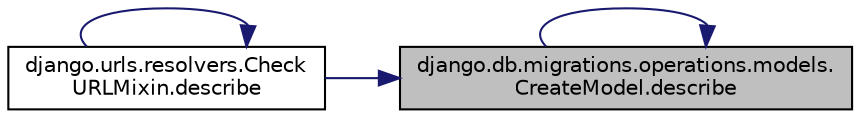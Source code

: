digraph "django.db.migrations.operations.models.CreateModel.describe"
{
 // LATEX_PDF_SIZE
  edge [fontname="Helvetica",fontsize="10",labelfontname="Helvetica",labelfontsize="10"];
  node [fontname="Helvetica",fontsize="10",shape=record];
  rankdir="RL";
  Node1 [label="django.db.migrations.operations.models.\lCreateModel.describe",height=0.2,width=0.4,color="black", fillcolor="grey75", style="filled", fontcolor="black",tooltip=" "];
  Node1 -> Node1 [dir="back",color="midnightblue",fontsize="10",style="solid",fontname="Helvetica"];
  Node1 -> Node2 [dir="back",color="midnightblue",fontsize="10",style="solid",fontname="Helvetica"];
  Node2 [label="django.urls.resolvers.Check\lURLMixin.describe",height=0.2,width=0.4,color="black", fillcolor="white", style="filled",URL="$d4/d00/classdjango_1_1urls_1_1resolvers_1_1_check_u_r_l_mixin.html#a0375c6b46080e1e73757116c242426fc",tooltip=" "];
  Node2 -> Node2 [dir="back",color="midnightblue",fontsize="10",style="solid",fontname="Helvetica"];
}

